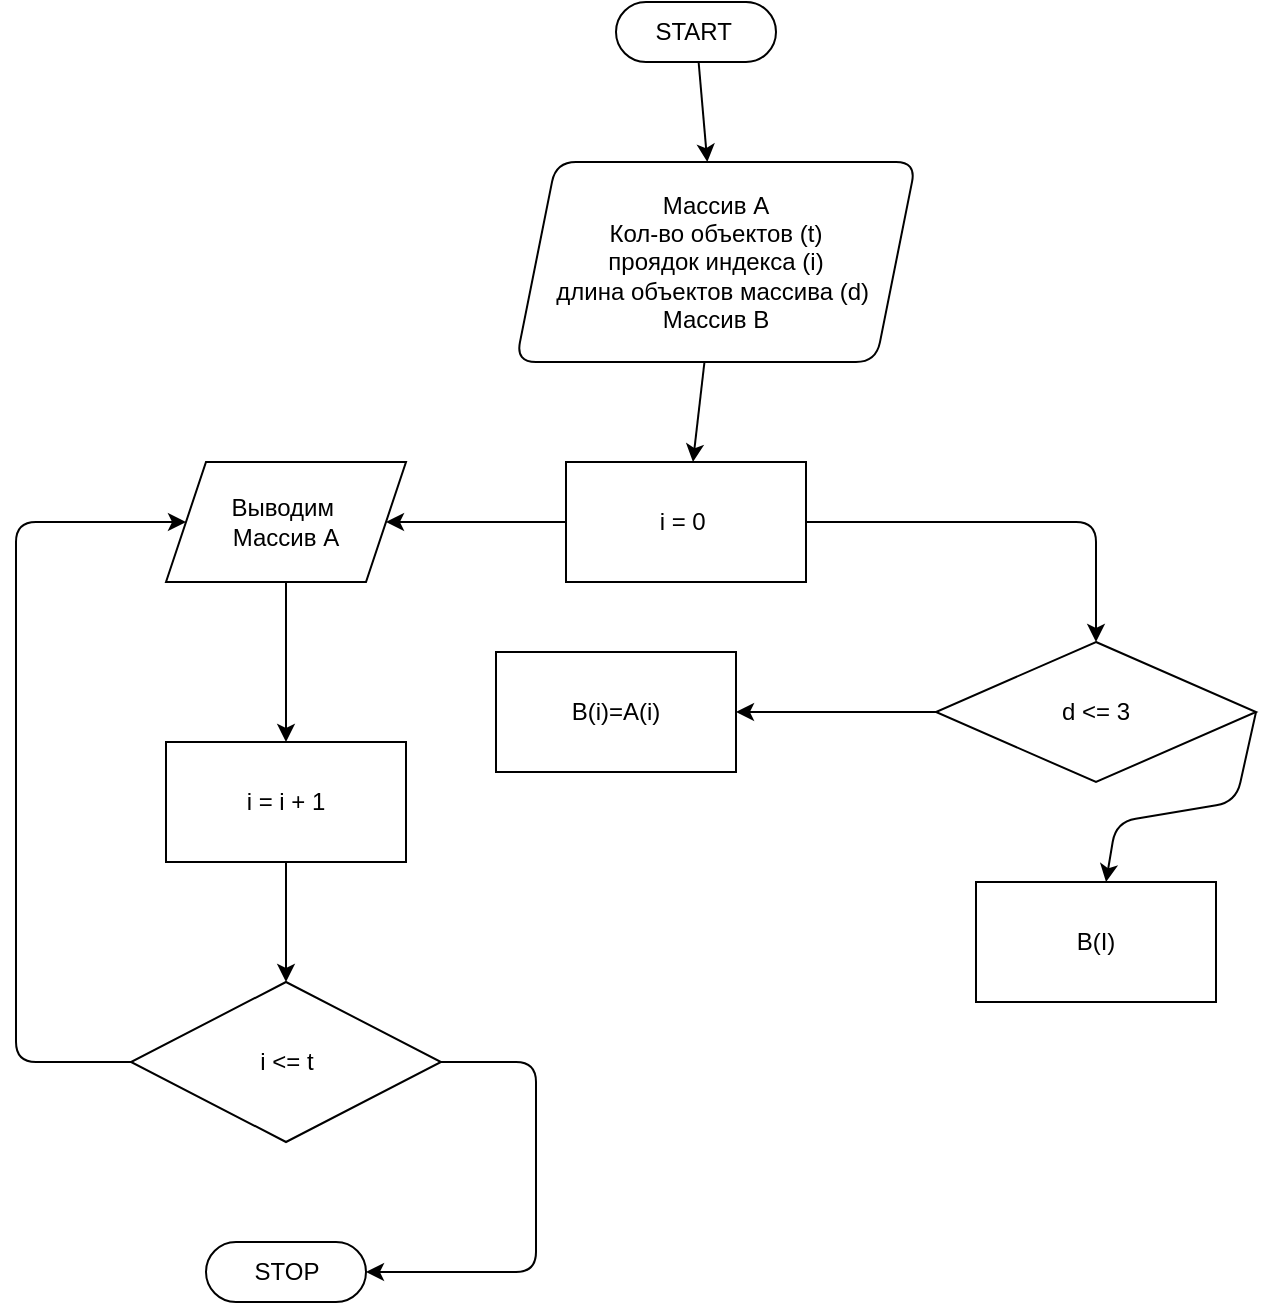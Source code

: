 <mxfile>
    <diagram id="4fcICVXPNlyPL3_uZk1n" name="Страница 1">
        <mxGraphModel dx="919" dy="613" grid="1" gridSize="10" guides="1" tooltips="1" connect="1" arrows="1" fold="1" page="1" pageScale="1" pageWidth="827" pageHeight="1169" math="0" shadow="0">
            <root>
                <mxCell id="0"/>
                <mxCell id="1" parent="0"/>
                <mxCell id="7" value="" style="edgeStyle=none;html=1;" parent="1" source="5" target="6" edge="1">
                    <mxGeometry relative="1" as="geometry"/>
                </mxCell>
                <mxCell id="5" value="START&amp;nbsp;" style="html=1;dashed=0;whitespace=wrap;shape=mxgraph.dfd.start;rounded=1;glass=0;sketch=0;" parent="1" vertex="1">
                    <mxGeometry x="350" y="40" width="80" height="30" as="geometry"/>
                </mxCell>
                <mxCell id="11" value="" style="edgeStyle=none;html=1;" edge="1" parent="1" source="6" target="10">
                    <mxGeometry relative="1" as="geometry"/>
                </mxCell>
                <mxCell id="6" value="Массив A&lt;br&gt;Кол-во объектов (t)&lt;br&gt;проядок индекса (i)&lt;br&gt;длина объектов массива (d)&amp;nbsp;&lt;br&gt;Массив B" style="shape=parallelogram;perimeter=parallelogramPerimeter;whiteSpace=wrap;html=1;fixedSize=1;dashed=0;rounded=1;glass=0;sketch=0;" parent="1" vertex="1">
                    <mxGeometry x="300" y="120" width="200" height="100" as="geometry"/>
                </mxCell>
                <mxCell id="13" value="" style="edgeStyle=none;html=1;" edge="1" parent="1" source="10" target="12">
                    <mxGeometry relative="1" as="geometry"/>
                </mxCell>
                <mxCell id="23" value="" style="edgeStyle=none;html=1;exitX=1;exitY=0.5;exitDx=0;exitDy=0;entryX=0.5;entryY=0;entryDx=0;entryDy=0;" edge="1" parent="1" source="10" target="22">
                    <mxGeometry relative="1" as="geometry">
                        <Array as="points">
                            <mxPoint x="590" y="300"/>
                        </Array>
                    </mxGeometry>
                </mxCell>
                <mxCell id="10" value="i = 0&amp;nbsp;" style="whiteSpace=wrap;html=1;dashed=0;rounded=0;glass=0;sketch=0;" vertex="1" parent="1">
                    <mxGeometry x="325" y="270" width="120" height="60" as="geometry"/>
                </mxCell>
                <mxCell id="15" value="" style="edgeStyle=none;html=1;" edge="1" parent="1" source="12" target="14">
                    <mxGeometry relative="1" as="geometry"/>
                </mxCell>
                <mxCell id="12" value="Выводим&amp;nbsp;&lt;br&gt;Массив А" style="shape=parallelogram;perimeter=parallelogramPerimeter;whiteSpace=wrap;html=1;fixedSize=1;dashed=0;rounded=0;glass=0;sketch=0;" vertex="1" parent="1">
                    <mxGeometry x="125" y="270" width="120" height="60" as="geometry"/>
                </mxCell>
                <mxCell id="17" value="" style="edgeStyle=none;html=1;" edge="1" parent="1" source="14" target="16">
                    <mxGeometry relative="1" as="geometry"/>
                </mxCell>
                <mxCell id="14" value="i = i + 1" style="whiteSpace=wrap;html=1;dashed=0;rounded=0;glass=0;sketch=0;" vertex="1" parent="1">
                    <mxGeometry x="125" y="410" width="120" height="60" as="geometry"/>
                </mxCell>
                <mxCell id="19" value="" style="edgeStyle=none;html=1;entryX=0;entryY=0.5;entryDx=0;entryDy=0;" edge="1" parent="1" source="16" target="12">
                    <mxGeometry relative="1" as="geometry">
                        <mxPoint x="50" y="270" as="targetPoint"/>
                        <Array as="points">
                            <mxPoint x="50" y="570"/>
                            <mxPoint x="50" y="300"/>
                        </Array>
                    </mxGeometry>
                </mxCell>
                <mxCell id="20" style="edgeStyle=none;html=1;entryX=1;entryY=0.5;entryDx=0;entryDy=0;entryPerimeter=0;exitX=1;exitY=0.5;exitDx=0;exitDy=0;" edge="1" parent="1" source="16" target="21">
                    <mxGeometry relative="1" as="geometry">
                        <mxPoint x="320" y="620" as="targetPoint"/>
                        <mxPoint x="320" y="570" as="sourcePoint"/>
                        <Array as="points">
                            <mxPoint x="310" y="570"/>
                            <mxPoint x="310" y="640"/>
                            <mxPoint x="310" y="675"/>
                            <mxPoint x="263" y="675"/>
                        </Array>
                    </mxGeometry>
                </mxCell>
                <mxCell id="16" value="i &amp;lt;= t" style="rhombus;whiteSpace=wrap;html=1;dashed=0;rounded=0;glass=0;sketch=0;" vertex="1" parent="1">
                    <mxGeometry x="107.5" y="530" width="155" height="80" as="geometry"/>
                </mxCell>
                <mxCell id="21" value="STOP" style="html=1;dashed=0;whitespace=wrap;shape=mxgraph.dfd.start;rounded=1;glass=0;sketch=0;" vertex="1" parent="1">
                    <mxGeometry x="145" y="660" width="80" height="30" as="geometry"/>
                </mxCell>
                <mxCell id="25" value="" style="edgeStyle=none;html=1;" edge="1" parent="1" source="22" target="24">
                    <mxGeometry relative="1" as="geometry"/>
                </mxCell>
                <mxCell id="27" value="" style="edgeStyle=none;html=1;exitX=1;exitY=0.5;exitDx=0;exitDy=0;" edge="1" parent="1" source="22" target="26">
                    <mxGeometry relative="1" as="geometry">
                        <Array as="points">
                            <mxPoint x="660" y="440"/>
                            <mxPoint x="600" y="450"/>
                        </Array>
                    </mxGeometry>
                </mxCell>
                <mxCell id="22" value="&lt;span&gt;d &amp;lt;= 3&lt;/span&gt;" style="rhombus;whiteSpace=wrap;html=1;dashed=0;rounded=0;glass=0;sketch=0;" vertex="1" parent="1">
                    <mxGeometry x="510" y="360" width="160" height="70" as="geometry"/>
                </mxCell>
                <mxCell id="24" value="B(i)=A(i)" style="whiteSpace=wrap;html=1;dashed=0;rounded=0;glass=0;sketch=0;" vertex="1" parent="1">
                    <mxGeometry x="290" y="365" width="120" height="60" as="geometry"/>
                </mxCell>
                <mxCell id="26" value="B(I)" style="whiteSpace=wrap;html=1;dashed=0;rounded=0;glass=0;sketch=0;" vertex="1" parent="1">
                    <mxGeometry x="530" y="480" width="120" height="60" as="geometry"/>
                </mxCell>
            </root>
        </mxGraphModel>
    </diagram>
</mxfile>